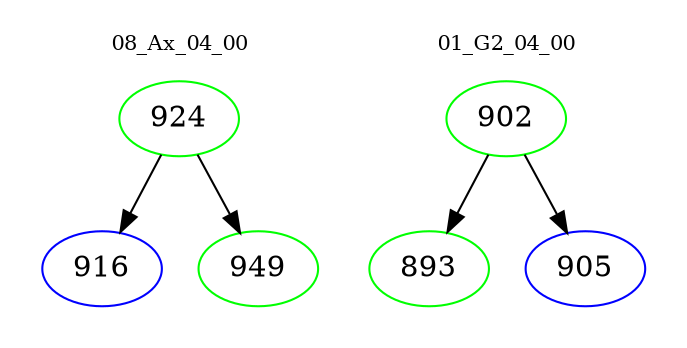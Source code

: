 digraph{
subgraph cluster_0 {
color = white
label = "08_Ax_04_00";
fontsize=10;
T0_924 [label="924", color="green"]
T0_924 -> T0_916 [color="black"]
T0_916 [label="916", color="blue"]
T0_924 -> T0_949 [color="black"]
T0_949 [label="949", color="green"]
}
subgraph cluster_1 {
color = white
label = "01_G2_04_00";
fontsize=10;
T1_902 [label="902", color="green"]
T1_902 -> T1_893 [color="black"]
T1_893 [label="893", color="green"]
T1_902 -> T1_905 [color="black"]
T1_905 [label="905", color="blue"]
}
}
